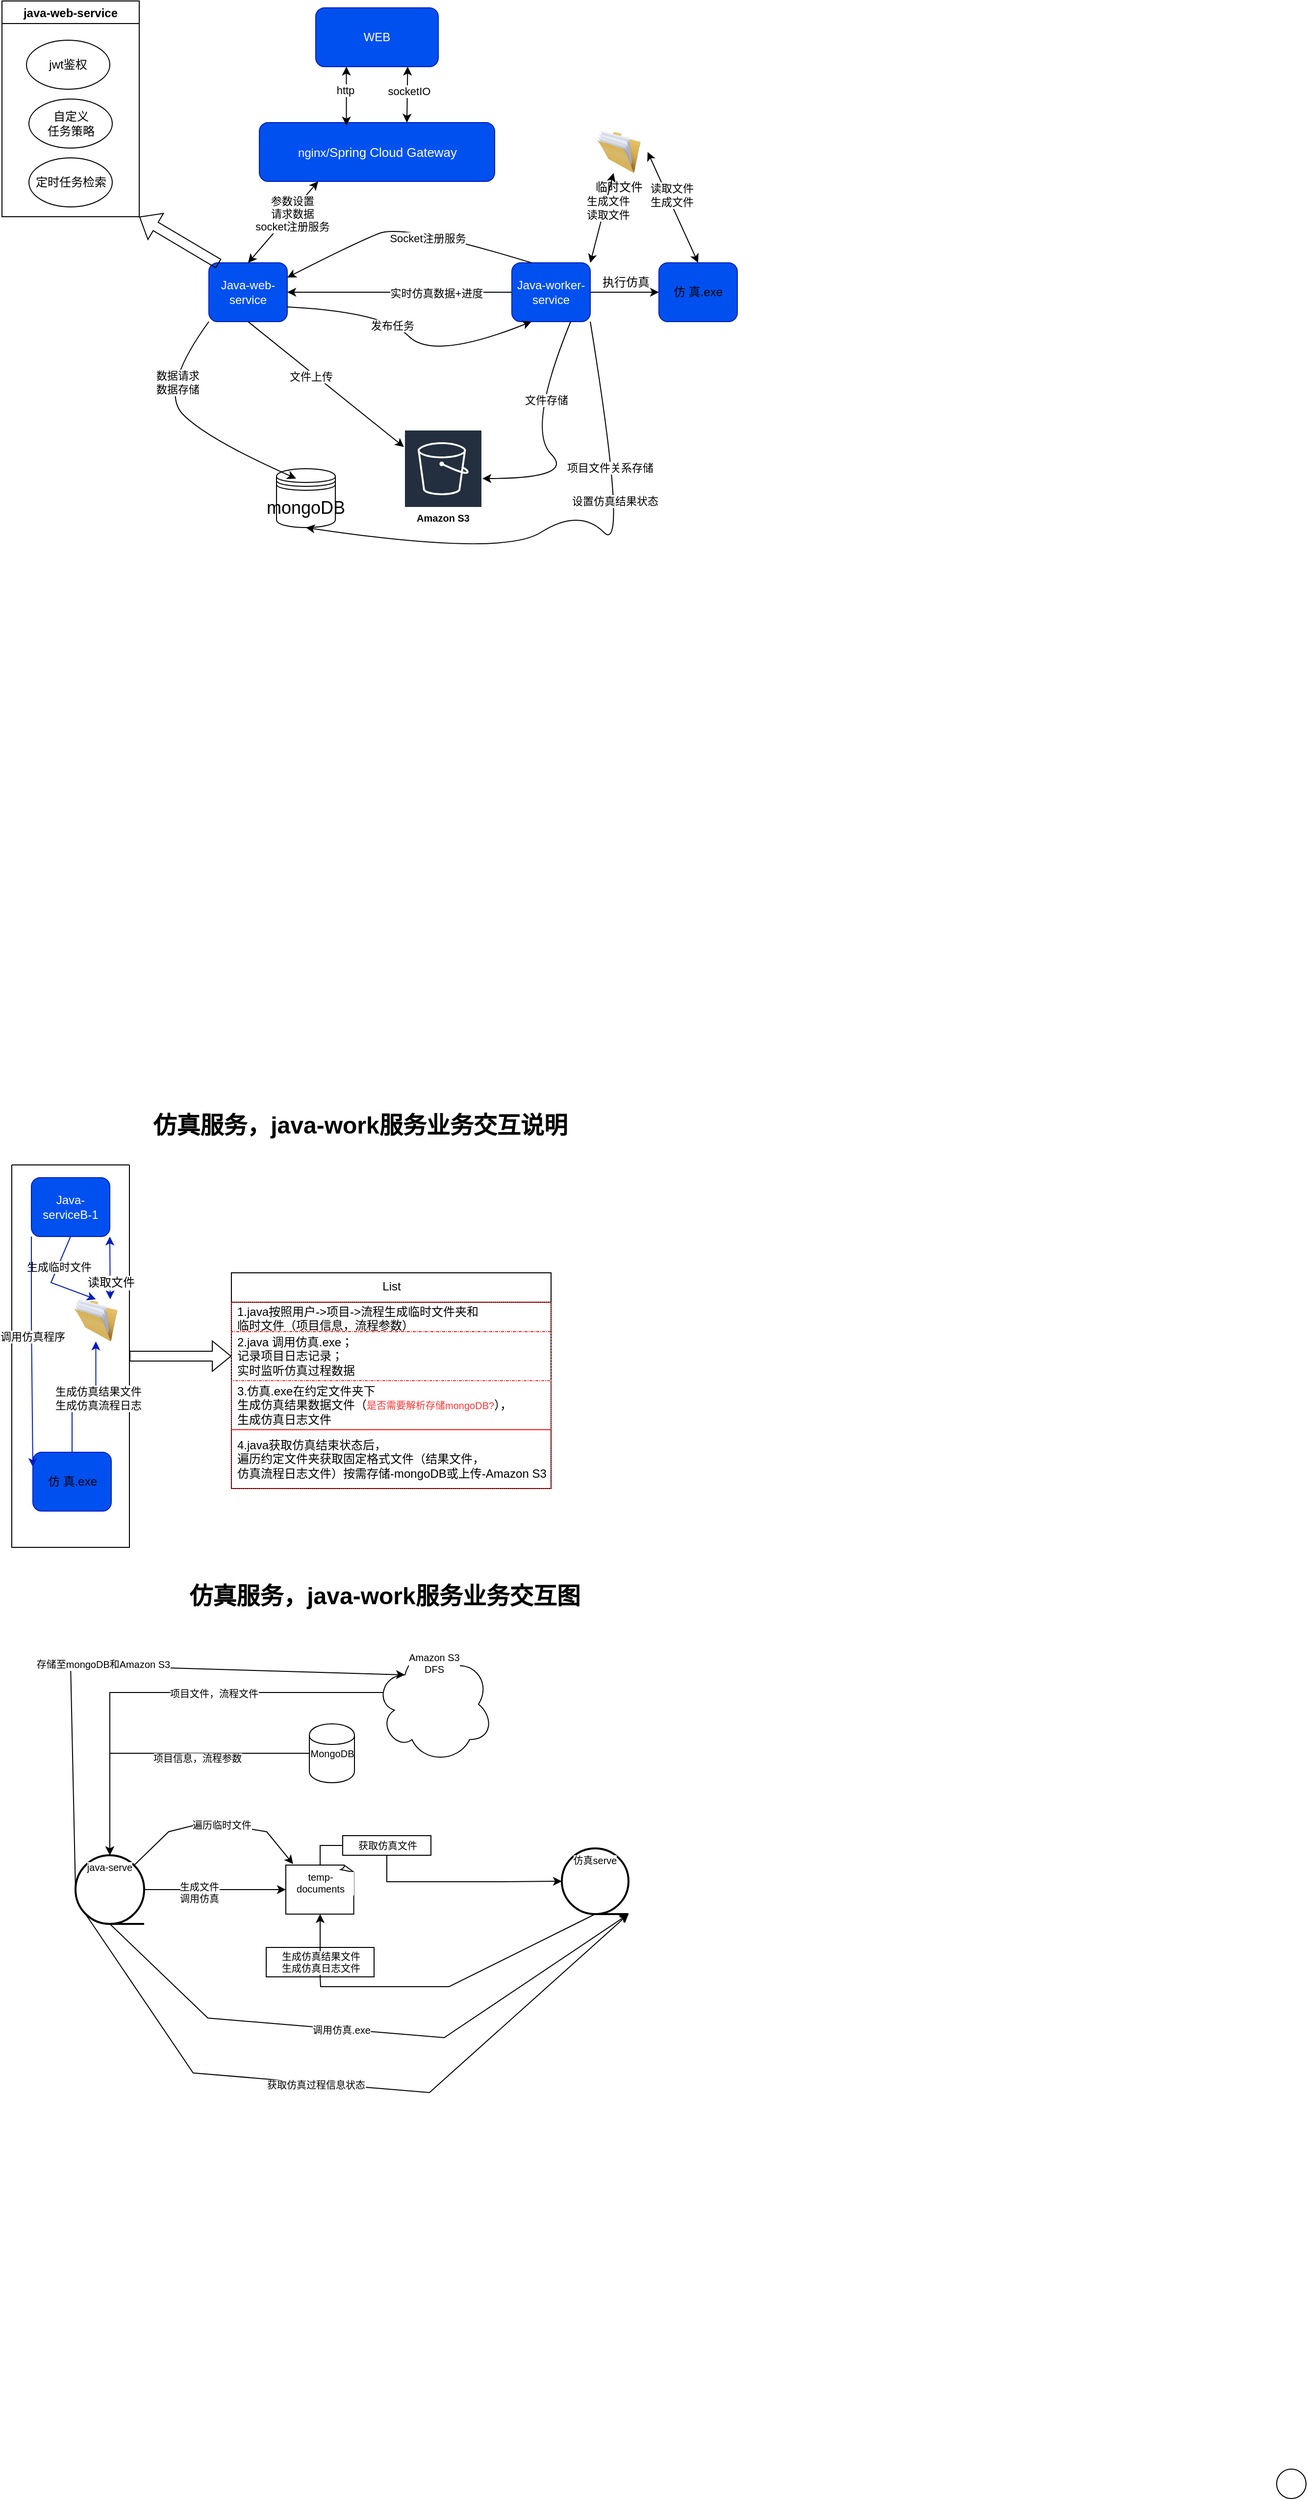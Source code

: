 <mxfile version="15.6.6" type="github">
  <diagram name="Page-1" id="822b0af5-4adb-64df-f703-e8dfc1f81529">
    <mxGraphModel dx="1350" dy="805" grid="1" gridSize="10" guides="1" tooltips="1" connect="1" arrows="1" fold="1" page="1" pageScale="1" pageWidth="827" pageHeight="1169" background="none" math="0" shadow="0">
      <root>
        <mxCell id="0" />
        <mxCell id="1" parent="0" />
        <mxCell id="8JtYcUfM9IEuaBObehJX-1" value="WEB" style="rounded=1;whiteSpace=wrap;html=1;fontColor=#ffffff;strokeColor=#001DBC;fillColor=#0050ef;" vertex="1" parent="1">
          <mxGeometry x="340" y="70" width="125" height="60" as="geometry" />
        </mxCell>
        <mxCell id="8JtYcUfM9IEuaBObehJX-5" value="nginx/&lt;span style=&quot;font-size: 13px ; background-color: rgba(255 , 255 , 255 , 0.01)&quot;&gt;Spring Cloud Gateway&lt;/span&gt;" style="rounded=1;whiteSpace=wrap;html=1;fontColor=#ffffff;strokeColor=#001DBC;fillColor=#0050ef;" vertex="1" parent="1">
          <mxGeometry x="282.5" y="187" width="240" height="60" as="geometry" />
        </mxCell>
        <mxCell id="8JtYcUfM9IEuaBObehJX-74" value="" style="swimlane;startSize=0;fontColor=default;strokeColor=default;fillColor=default;" vertex="1" parent="1">
          <mxGeometry x="30" y="1250" width="120" height="390" as="geometry" />
        </mxCell>
        <mxCell id="8JtYcUfM9IEuaBObehJX-75" value="Java-serviceB-1" style="rounded=1;whiteSpace=wrap;html=1;fontColor=#ffffff;strokeColor=#001DBC;fillColor=#0050ef;" vertex="1" parent="8JtYcUfM9IEuaBObehJX-74">
          <mxGeometry x="20" y="13" width="80" height="60" as="geometry" />
        </mxCell>
        <mxCell id="8JtYcUfM9IEuaBObehJX-76" value="" style="edgeStyle=orthogonalEdgeStyle;rounded=0;orthogonalLoop=1;jettySize=auto;html=1;labelBackgroundColor=default;fontColor=default;strokeColor=#001DBC;fillColor=#0050ef;" edge="1" parent="8JtYcUfM9IEuaBObehJX-74" source="8JtYcUfM9IEuaBObehJX-78" target="8JtYcUfM9IEuaBObehJX-79">
          <mxGeometry relative="1" as="geometry" />
        </mxCell>
        <mxCell id="8JtYcUfM9IEuaBObehJX-77" value="生成仿真结果文件&lt;br&gt;生成仿真流程日志" style="edgeLabel;html=1;align=center;verticalAlign=middle;resizable=0;points=[];fontColor=default;" vertex="1" connectable="0" parent="8JtYcUfM9IEuaBObehJX-76">
          <mxGeometry x="0.181" y="-2" relative="1" as="geometry">
            <mxPoint y="1" as="offset" />
          </mxGeometry>
        </mxCell>
        <mxCell id="8JtYcUfM9IEuaBObehJX-78" value="仿 真.exe" style="rounded=1;whiteSpace=wrap;html=1;fontColor=default;strokeColor=#001DBC;fillColor=#0050ef;" vertex="1" parent="8JtYcUfM9IEuaBObehJX-74">
          <mxGeometry x="21.5" y="293" width="80" height="60" as="geometry" />
        </mxCell>
        <mxCell id="8JtYcUfM9IEuaBObehJX-79" value="" style="image;html=1;image=img/lib/clip_art/general/Full_Folder_128x128.png;shadow=0;dashed=0;labelBackgroundColor=#ffffff;fontColor=default;strokeColor=default;strokeWidth=2;fillColor=none;verticalAlign=top;" vertex="1" parent="8JtYcUfM9IEuaBObehJX-74">
          <mxGeometry x="56.5" y="137" width="58.5" height="43" as="geometry" />
        </mxCell>
        <mxCell id="8JtYcUfM9IEuaBObehJX-80" value="" style="endArrow=classic;html=1;rounded=0;labelBackgroundColor=default;fontColor=default;strokeColor=#001DBC;exitX=0.5;exitY=1;exitDx=0;exitDy=0;entryX=0.5;entryY=0;entryDx=0;entryDy=0;fillColor=#0050ef;" edge="1" parent="8JtYcUfM9IEuaBObehJX-74" source="8JtYcUfM9IEuaBObehJX-75" target="8JtYcUfM9IEuaBObehJX-79">
          <mxGeometry width="50" height="50" relative="1" as="geometry">
            <mxPoint x="82.5" y="87" as="sourcePoint" />
            <mxPoint x="22.5" y="137" as="targetPoint" />
            <Array as="points">
              <mxPoint x="40" y="120" />
            </Array>
          </mxGeometry>
        </mxCell>
        <mxCell id="8JtYcUfM9IEuaBObehJX-81" value="生成临时文件" style="edgeLabel;html=1;align=center;verticalAlign=middle;resizable=0;points=[];fontColor=default;labelBackgroundColor=default;" vertex="1" connectable="0" parent="8JtYcUfM9IEuaBObehJX-80">
          <mxGeometry x="-0.343" y="1" relative="1" as="geometry">
            <mxPoint as="offset" />
          </mxGeometry>
        </mxCell>
        <mxCell id="8JtYcUfM9IEuaBObehJX-82" value="" style="endArrow=classic;html=1;rounded=0;labelBackgroundColor=default;fontColor=default;strokeColor=#001DBC;exitX=0;exitY=1;exitDx=0;exitDy=0;entryX=0;entryY=0.25;entryDx=0;entryDy=0;fillColor=#0050ef;" edge="1" parent="8JtYcUfM9IEuaBObehJX-74" source="8JtYcUfM9IEuaBObehJX-75" target="8JtYcUfM9IEuaBObehJX-78">
          <mxGeometry width="50" height="50" relative="1" as="geometry">
            <mxPoint x="70" y="200" as="sourcePoint" />
            <mxPoint x="20" y="250" as="targetPoint" />
            <Array as="points">
              <mxPoint x="20" y="160" />
            </Array>
          </mxGeometry>
        </mxCell>
        <mxCell id="8JtYcUfM9IEuaBObehJX-83" value="调用仿真程序" style="edgeLabel;html=1;align=center;verticalAlign=middle;resizable=0;points=[];fontColor=default;" vertex="1" connectable="0" parent="8JtYcUfM9IEuaBObehJX-82">
          <mxGeometry x="-0.132" y="1" relative="1" as="geometry">
            <mxPoint as="offset" />
          </mxGeometry>
        </mxCell>
        <mxCell id="8JtYcUfM9IEuaBObehJX-84" value="" style="endArrow=classic;startArrow=classic;html=1;rounded=0;labelBackgroundColor=default;fontSize=12;fontColor=default;strokeColor=#001DBC;entryX=1;entryY=1;entryDx=0;entryDy=0;exitX=0.75;exitY=0;exitDx=0;exitDy=0;fillColor=#0050ef;" edge="1" parent="8JtYcUfM9IEuaBObehJX-74" source="8JtYcUfM9IEuaBObehJX-79" target="8JtYcUfM9IEuaBObehJX-75">
          <mxGeometry width="50" height="50" relative="1" as="geometry">
            <mxPoint x="90" y="130" as="sourcePoint" />
            <mxPoint x="140" y="80" as="targetPoint" />
          </mxGeometry>
        </mxCell>
        <mxCell id="8JtYcUfM9IEuaBObehJX-85" value="读取文件" style="edgeLabel;html=1;align=center;verticalAlign=middle;resizable=0;points=[];fontSize=12;fontColor=default;labelBackgroundColor=default;" vertex="1" connectable="0" parent="8JtYcUfM9IEuaBObehJX-84">
          <mxGeometry x="-0.446" relative="1" as="geometry">
            <mxPoint as="offset" />
          </mxGeometry>
        </mxCell>
        <mxCell id="8JtYcUfM9IEuaBObehJX-86" value="" style="shape=flexArrow;endArrow=classic;html=1;rounded=0;labelBackgroundColor=default;fontSize=12;fontColor=default;strokeColor=default;exitX=1;exitY=0.5;exitDx=0;exitDy=0;entryX=0;entryY=0.5;entryDx=0;entryDy=0;" edge="1" parent="1" source="8JtYcUfM9IEuaBObehJX-74" target="8JtYcUfM9IEuaBObehJX-89">
          <mxGeometry width="50" height="50" relative="1" as="geometry">
            <mxPoint x="230" y="1470" as="sourcePoint" />
            <mxPoint x="250" y="1430" as="targetPoint" />
          </mxGeometry>
        </mxCell>
        <mxCell id="8JtYcUfM9IEuaBObehJX-87" value="List" style="swimlane;fontStyle=0;childLayout=stackLayout;horizontal=1;startSize=30;horizontalStack=0;resizeParent=1;resizeParentMax=0;resizeLast=0;collapsible=1;marginBottom=0;shadow=0;labelBackgroundColor=default;fontSize=12;fontColor=default;strokeColor=default;strokeWidth=1;fillColor=default;verticalAlign=top;html=1;" vertex="1" parent="1">
          <mxGeometry x="254" y="1360" width="326" height="220" as="geometry" />
        </mxCell>
        <mxCell id="8JtYcUfM9IEuaBObehJX-88" value="1.java按照用户-&amp;gt;项目-&amp;gt;流程生成临时文件夹和&lt;br&gt;临时文件（项目信息，流程参数）" style="text;strokeColor=#FF0000;fillColor=none;align=left;verticalAlign=middle;spacingLeft=4;spacingRight=4;overflow=hidden;points=[[0,0.5],[1,0.5]];portConstraint=eastwest;rotatable=0;shadow=0;dashed=1;dashPattern=1 1;labelBackgroundColor=default;fontSize=12;fontColor=default;html=1;" vertex="1" parent="8JtYcUfM9IEuaBObehJX-87">
          <mxGeometry y="30" width="326" height="30" as="geometry" />
        </mxCell>
        <mxCell id="8JtYcUfM9IEuaBObehJX-89" value="2.java 调用仿真.exe；&lt;br&gt;记录项目日志记录；&lt;br&gt;实时监听仿真过程数据" style="text;align=left;verticalAlign=middle;spacingLeft=4;spacingRight=4;overflow=hidden;points=[[0,0.5],[1,0.5]];portConstraint=eastwest;rotatable=0;shadow=0;labelBackgroundColor=default;fontSize=12;html=1;fontColor=default;strokeWidth=1;strokeColor=#FF3333;dashed=1;dashPattern=1 2;" vertex="1" parent="8JtYcUfM9IEuaBObehJX-87">
          <mxGeometry y="60" width="326" height="50" as="geometry" />
        </mxCell>
        <mxCell id="8JtYcUfM9IEuaBObehJX-90" value="3.仿真.exe在约定文件夹下&lt;br&gt;生成仿真结果数据文件（&lt;font style=&quot;font-size: 10px&quot; color=&quot;#ff3333&quot;&gt;是否需要解析存储mongoDB?&lt;/font&gt;），&lt;br&gt;生成仿真日志文件" style="text;strokeColor=#FF3333;fillColor=none;align=left;verticalAlign=middle;spacingLeft=4;spacingRight=4;overflow=hidden;points=[[0,0.5],[1,0.5]];portConstraint=eastwest;rotatable=0;shadow=0;dashed=1;dashPattern=1 1;labelBackgroundColor=default;fontSize=12;fontColor=default;html=1;" vertex="1" parent="8JtYcUfM9IEuaBObehJX-87">
          <mxGeometry y="110" width="326" height="50" as="geometry" />
        </mxCell>
        <mxCell id="8JtYcUfM9IEuaBObehJX-91" value="4.java获取仿真结束状态后，&lt;br&gt;遍历约定文件夹获取固定格式文件（结果文件，&lt;br&gt;仿真流程日志文件）按需存储-mongoDB或上传-Amazon S3" style="text;strokeColor=#FF0000;fillColor=none;align=left;verticalAlign=middle;spacingLeft=4;spacingRight=4;overflow=hidden;points=[[0,0.5],[1,0.5]];portConstraint=eastwest;rotatable=0;shadow=0;dashed=1;dashPattern=1 1;labelBackgroundColor=default;fontSize=12;fontColor=default;html=1;" vertex="1" parent="8JtYcUfM9IEuaBObehJX-87">
          <mxGeometry y="160" width="326" height="60" as="geometry" />
        </mxCell>
        <mxCell id="8JtYcUfM9IEuaBObehJX-92" style="edgeStyle=orthogonalEdgeStyle;rounded=0;orthogonalLoop=1;jettySize=auto;html=1;entryX=0.5;entryY=0;entryDx=0;entryDy=0;labelBackgroundColor=default;fontSize=10;fontColor=default;strokeColor=default;entryPerimeter=0;" edge="1" parent="1" source="8JtYcUfM9IEuaBObehJX-94" target="8JtYcUfM9IEuaBObehJX-103">
          <mxGeometry relative="1" as="geometry">
            <mxPoint x="180.5" y="1952" as="targetPoint" />
          </mxGeometry>
        </mxCell>
        <mxCell id="8JtYcUfM9IEuaBObehJX-93" value="项目信息，流程参数" style="edgeLabel;html=1;align=center;verticalAlign=middle;resizable=0;points=[];fontSize=10;fontColor=default;labelBackgroundColor=default;" vertex="1" connectable="0" parent="8JtYcUfM9IEuaBObehJX-92">
          <mxGeometry x="-0.255" y="5" relative="1" as="geometry">
            <mxPoint as="offset" />
          </mxGeometry>
        </mxCell>
        <mxCell id="8JtYcUfM9IEuaBObehJX-94" value="MongoDB" style="shape=cylinder;whiteSpace=wrap;html=1;boundedLbl=1;backgroundOutline=1;shadow=0;labelBackgroundColor=default;fontSize=10;fontColor=default;strokeColor=default;strokeWidth=1;fillColor=default;verticalAlign=top;" vertex="1" parent="1">
          <mxGeometry x="333.5" y="1820" width="46" height="60" as="geometry" />
        </mxCell>
        <mxCell id="8JtYcUfM9IEuaBObehJX-95" style="edgeStyle=orthogonalEdgeStyle;rounded=0;orthogonalLoop=1;jettySize=auto;html=1;entryX=0.5;entryY=0;entryDx=0;entryDy=0;labelBackgroundColor=default;fontSize=10;fontColor=default;strokeColor=default;entryPerimeter=0;exitX=0.07;exitY=0.4;exitDx=0;exitDy=0;exitPerimeter=0;" edge="1" parent="1" source="8JtYcUfM9IEuaBObehJX-97" target="8JtYcUfM9IEuaBObehJX-103">
          <mxGeometry relative="1" as="geometry">
            <mxPoint x="401" y="1837" as="sourcePoint" />
            <mxPoint x="180.5" y="1952" as="targetPoint" />
          </mxGeometry>
        </mxCell>
        <mxCell id="8JtYcUfM9IEuaBObehJX-96" value="项目文件，流程文件" style="edgeLabel;html=1;align=center;verticalAlign=middle;resizable=0;points=[];fontSize=10;fontColor=default;labelBackgroundColor=default;" vertex="1" connectable="0" parent="8JtYcUfM9IEuaBObehJX-95">
          <mxGeometry x="-0.219" y="1" relative="1" as="geometry">
            <mxPoint as="offset" />
          </mxGeometry>
        </mxCell>
        <mxCell id="8JtYcUfM9IEuaBObehJX-97" value="Amazon S3&lt;br&gt;DFS" style="shape=cloud;whiteSpace=wrap;html=1;shadow=0;labelBackgroundColor=default;fontSize=10;fontColor=default;strokeColor=default;strokeWidth=1;fillColor=default;verticalAlign=top;" vertex="1" parent="1">
          <mxGeometry x="401" y="1740" width="120" height="120" as="geometry" />
        </mxCell>
        <mxCell id="8JtYcUfM9IEuaBObehJX-98" style="edgeStyle=orthogonalEdgeStyle;rounded=0;orthogonalLoop=1;jettySize=auto;html=1;entryX=0;entryY=0.5;entryDx=0;entryDy=0;entryPerimeter=0;labelBackgroundColor=default;fontSize=10;fontColor=default;strokeColor=default;startArrow=none;" edge="1" parent="1" source="8JtYcUfM9IEuaBObehJX-108" target="8JtYcUfM9IEuaBObehJX-104">
          <mxGeometry relative="1" as="geometry">
            <Array as="points">
              <mxPoint x="413" y="1981" />
              <mxPoint x="530" y="1981" />
            </Array>
          </mxGeometry>
        </mxCell>
        <mxCell id="8JtYcUfM9IEuaBObehJX-99" value="temp-documents" style="whiteSpace=wrap;html=1;shape=mxgraph.basic.document;shadow=0;labelBackgroundColor=default;fontSize=10;fontColor=default;strokeColor=default;strokeWidth=1;fillColor=default;verticalAlign=top;" vertex="1" parent="1">
          <mxGeometry x="309.5" y="1964" width="70" height="50" as="geometry" />
        </mxCell>
        <mxCell id="8JtYcUfM9IEuaBObehJX-100" value="" style="shape=ellipse;html=1;dashed=0;whitespace=wrap;perimeter=ellipsePerimeter;shadow=0;labelBackgroundColor=default;fontSize=10;fontColor=default;strokeColor=default;strokeWidth=1;fillColor=default;verticalAlign=top;" vertex="1" parent="1">
          <mxGeometry x="1320" y="2580" width="30" height="30" as="geometry" />
        </mxCell>
        <mxCell id="8JtYcUfM9IEuaBObehJX-101" style="edgeStyle=orthogonalEdgeStyle;rounded=0;orthogonalLoop=1;jettySize=auto;html=1;labelBackgroundColor=default;fontSize=10;fontColor=default;strokeColor=default;" edge="1" parent="1" source="8JtYcUfM9IEuaBObehJX-103" target="8JtYcUfM9IEuaBObehJX-99">
          <mxGeometry relative="1" as="geometry" />
        </mxCell>
        <mxCell id="8JtYcUfM9IEuaBObehJX-102" value="生成文件&lt;br&gt;调用仿真" style="edgeLabel;html=1;align=center;verticalAlign=middle;resizable=0;points=[];fontSize=10;fontColor=default;" vertex="1" connectable="0" parent="8JtYcUfM9IEuaBObehJX-101">
          <mxGeometry x="-0.23" y="-3" relative="1" as="geometry">
            <mxPoint as="offset" />
          </mxGeometry>
        </mxCell>
        <mxCell id="8JtYcUfM9IEuaBObehJX-103" value="java-serve" style="strokeWidth=2;html=1;shape=mxgraph.flowchart.sequential_data;whiteSpace=wrap;shadow=0;labelBackgroundColor=default;fontSize=10;fontColor=default;fillColor=default;verticalAlign=top;strokeColor=default;" vertex="1" parent="1">
          <mxGeometry x="95" y="1954" width="70" height="70" as="geometry" />
        </mxCell>
        <mxCell id="8JtYcUfM9IEuaBObehJX-104" value="仿真serve" style="strokeWidth=2;html=1;shape=mxgraph.flowchart.sequential_data;whiteSpace=wrap;shadow=0;labelBackgroundColor=default;fontSize=10;fontColor=default;fillColor=default;verticalAlign=top;strokeColor=default;" vertex="1" parent="1">
          <mxGeometry x="591" y="1947" width="68" height="67" as="geometry" />
        </mxCell>
        <mxCell id="8JtYcUfM9IEuaBObehJX-105" value="" style="endArrow=classic;html=1;rounded=0;labelBackgroundColor=default;fontSize=10;fontColor=default;strokeColor=default;exitX=0.5;exitY=1;exitDx=0;exitDy=0;exitPerimeter=0;entryX=0.5;entryY=1;entryDx=0;entryDy=0;entryPerimeter=0;startArrow=none;" edge="1" parent="1" source="8JtYcUfM9IEuaBObehJX-106" target="8JtYcUfM9IEuaBObehJX-99">
          <mxGeometry width="50" height="50" relative="1" as="geometry">
            <mxPoint x="466" y="2038" as="sourcePoint" />
            <mxPoint x="366" y="2068" as="targetPoint" />
            <Array as="points" />
          </mxGeometry>
        </mxCell>
        <mxCell id="8JtYcUfM9IEuaBObehJX-106" value="生成仿真结果文件&lt;br&gt;生成仿真日志文件" style="text;html=1;align=center;verticalAlign=middle;resizable=0;points=[];autosize=1;strokeColor=default;fillColor=none;fontSize=10;fontColor=default;labelBackgroundColor=default;" vertex="1" parent="1">
          <mxGeometry x="289.5" y="2048" width="110" height="30" as="geometry" />
        </mxCell>
        <mxCell id="8JtYcUfM9IEuaBObehJX-107" value="" style="endArrow=none;html=1;rounded=0;labelBackgroundColor=default;fontSize=10;fontColor=default;strokeColor=default;exitX=0.5;exitY=1;exitDx=0;exitDy=0;exitPerimeter=0;entryX=0.5;entryY=1;entryDx=0;entryDy=0;entryPerimeter=0;" edge="1" parent="1" source="8JtYcUfM9IEuaBObehJX-104" target="8JtYcUfM9IEuaBObehJX-106">
          <mxGeometry width="50" height="50" relative="1" as="geometry">
            <mxPoint x="480" y="2023" as="sourcePoint" />
            <mxPoint x="344.5" y="2014" as="targetPoint" />
            <Array as="points">
              <mxPoint x="476" y="2088" />
              <mxPoint x="406" y="2088" />
              <mxPoint x="345" y="2088" />
            </Array>
          </mxGeometry>
        </mxCell>
        <mxCell id="8JtYcUfM9IEuaBObehJX-108" value="获取仿真文件" style="text;html=1;align=center;verticalAlign=middle;resizable=0;points=[];autosize=1;strokeColor=default;fillColor=none;fontSize=10;fontColor=default;labelBackgroundColor=default;" vertex="1" parent="1">
          <mxGeometry x="367.5" y="1934" width="90" height="20" as="geometry" />
        </mxCell>
        <mxCell id="8JtYcUfM9IEuaBObehJX-109" value="" style="edgeStyle=orthogonalEdgeStyle;rounded=0;orthogonalLoop=1;jettySize=auto;html=1;entryX=0;entryY=0.5;entryDx=0;entryDy=0;entryPerimeter=0;labelBackgroundColor=default;fontSize=10;fontColor=default;strokeColor=default;endArrow=none;" edge="1" parent="1" source="8JtYcUfM9IEuaBObehJX-99" target="8JtYcUfM9IEuaBObehJX-108">
          <mxGeometry relative="1" as="geometry">
            <mxPoint x="379.5" y="1989.5" as="sourcePoint" />
            <mxPoint x="446" y="1989.5" as="targetPoint" />
            <Array as="points" />
          </mxGeometry>
        </mxCell>
        <mxCell id="8JtYcUfM9IEuaBObehJX-110" value="" style="endArrow=classic;html=1;rounded=0;labelBackgroundColor=default;fontSize=10;fontColor=default;strokeColor=default;exitX=0.5;exitY=1;exitDx=0;exitDy=0;exitPerimeter=0;entryX=1;entryY=1;entryDx=0;entryDy=0;entryPerimeter=0;" edge="1" parent="1" source="8JtYcUfM9IEuaBObehJX-103" target="8JtYcUfM9IEuaBObehJX-104">
          <mxGeometry width="50" height="50" relative="1" as="geometry">
            <mxPoint x="178" y="2100" as="sourcePoint" />
            <mxPoint x="518" y="2100" as="targetPoint" />
            <Array as="points">
              <mxPoint x="230" y="2120" />
              <mxPoint x="471" y="2140" />
            </Array>
          </mxGeometry>
        </mxCell>
        <mxCell id="8JtYcUfM9IEuaBObehJX-111" value="调用仿真.exe" style="edgeLabel;html=1;align=center;verticalAlign=middle;resizable=0;points=[];fontSize=10;fontColor=default;labelBackgroundColor=default;" vertex="1" connectable="0" parent="8JtYcUfM9IEuaBObehJX-110">
          <mxGeometry x="-0.095" y="-1" relative="1" as="geometry">
            <mxPoint as="offset" />
          </mxGeometry>
        </mxCell>
        <mxCell id="8JtYcUfM9IEuaBObehJX-112" value="" style="endArrow=classic;html=1;rounded=0;labelBackgroundColor=default;fontSize=10;fontColor=default;strokeColor=default;exitX=0.145;exitY=0.855;exitDx=0;exitDy=0;exitPerimeter=0;entryX=1;entryY=1;entryDx=0;entryDy=0;entryPerimeter=0;" edge="1" parent="1" source="8JtYcUfM9IEuaBObehJX-103" target="8JtYcUfM9IEuaBObehJX-104">
          <mxGeometry width="50" height="50" relative="1" as="geometry">
            <mxPoint x="166" y="2080" as="sourcePoint" />
            <mxPoint x="644" y="2070" as="targetPoint" />
            <Array as="points">
              <mxPoint x="215" y="2176" />
              <mxPoint x="456" y="2196" />
            </Array>
          </mxGeometry>
        </mxCell>
        <mxCell id="8JtYcUfM9IEuaBObehJX-113" value="获取仿真过程信息状态" style="edgeLabel;html=1;align=center;verticalAlign=middle;resizable=0;points=[];fontSize=10;fontColor=default;labelBackgroundColor=default;" vertex="1" connectable="0" parent="8JtYcUfM9IEuaBObehJX-112">
          <mxGeometry x="-0.095" y="-1" relative="1" as="geometry">
            <mxPoint as="offset" />
          </mxGeometry>
        </mxCell>
        <mxCell id="8JtYcUfM9IEuaBObehJX-114" value="" style="endArrow=classic;html=1;rounded=0;labelBackgroundColor=default;fontSize=10;fontColor=default;strokeColor=default;exitX=0.855;exitY=0.145;exitDx=0;exitDy=0;exitPerimeter=0;entryX=0.107;entryY=-0.02;entryDx=0;entryDy=0;entryPerimeter=0;" edge="1" parent="1" source="8JtYcUfM9IEuaBObehJX-103" target="8JtYcUfM9IEuaBObehJX-99">
          <mxGeometry width="50" height="50" relative="1" as="geometry">
            <mxPoint x="180" y="1947" as="sourcePoint" />
            <mxPoint x="230" y="1897" as="targetPoint" />
            <Array as="points">
              <mxPoint x="190" y="1930" />
              <mxPoint x="230" y="1920" />
              <mxPoint x="290" y="1930" />
            </Array>
          </mxGeometry>
        </mxCell>
        <mxCell id="8JtYcUfM9IEuaBObehJX-115" value="遍历临时文件" style="edgeLabel;html=1;align=center;verticalAlign=middle;resizable=0;points=[];fontSize=10;fontColor=default;" vertex="1" connectable="0" parent="8JtYcUfM9IEuaBObehJX-114">
          <mxGeometry x="0.09" relative="1" as="geometry">
            <mxPoint x="-1" as="offset" />
          </mxGeometry>
        </mxCell>
        <mxCell id="8JtYcUfM9IEuaBObehJX-116" value="" style="endArrow=classic;html=1;rounded=0;labelBackgroundColor=default;fontSize=10;fontColor=default;strokeColor=default;exitX=0;exitY=0.5;exitDx=0;exitDy=0;exitPerimeter=0;entryX=0.25;entryY=0.25;entryDx=0;entryDy=0;entryPerimeter=0;" edge="1" parent="1" source="8JtYcUfM9IEuaBObehJX-103" target="8JtYcUfM9IEuaBObehJX-97">
          <mxGeometry width="50" height="50" relative="1" as="geometry">
            <mxPoint x="50" y="1960" as="sourcePoint" />
            <mxPoint x="150" y="1670" as="targetPoint" />
            <Array as="points">
              <mxPoint x="90" y="1760" />
            </Array>
          </mxGeometry>
        </mxCell>
        <mxCell id="8JtYcUfM9IEuaBObehJX-117" value="存储至mongoDB和Amazon S3" style="edgeLabel;html=1;align=center;verticalAlign=middle;resizable=0;points=[];fontSize=10;fontColor=default;" vertex="1" connectable="0" parent="8JtYcUfM9IEuaBObehJX-116">
          <mxGeometry x="-0.081" y="2" relative="1" as="geometry">
            <mxPoint as="offset" />
          </mxGeometry>
        </mxCell>
        <mxCell id="8JtYcUfM9IEuaBObehJX-118" value="仿真服务，java-work服务业务交互图" style="text;strokeColor=none;fillColor=none;html=1;fontSize=24;fontStyle=1;verticalAlign=middle;align=center;shadow=0;labelBackgroundColor=default;fontColor=default;" vertex="1" parent="1">
          <mxGeometry x="175" y="1670" width="470" height="40" as="geometry" />
        </mxCell>
        <mxCell id="8JtYcUfM9IEuaBObehJX-119" value="仿真服务，java-work服务业务交互说明" style="text;strokeColor=none;fillColor=none;html=1;fontSize=24;fontStyle=1;verticalAlign=middle;align=center;shadow=0;labelBackgroundColor=default;fontColor=default;" vertex="1" parent="1">
          <mxGeometry x="150" y="1190" width="470" height="40" as="geometry" />
        </mxCell>
        <mxCell id="8JtYcUfM9IEuaBObehJX-7" value="Java-web-service" style="rounded=1;whiteSpace=wrap;html=1;fontColor=#ffffff;strokeColor=#001DBC;fillColor=#0050ef;" vertex="1" parent="1">
          <mxGeometry x="231" y="330" width="80" height="60" as="geometry" />
        </mxCell>
        <mxCell id="8JtYcUfM9IEuaBObehJX-3" value="mongoDB" style="shape=datastore;whiteSpace=wrap;html=1;fontSize=18;fillColor=default;strokeColor=default;fontColor=default;" vertex="1" parent="1">
          <mxGeometry x="300" y="540" width="60" height="60" as="geometry" />
        </mxCell>
        <mxCell id="8JtYcUfM9IEuaBObehJX-4" value="Amazon S3" style="sketch=0;outlineConnect=0;fontColor=default;gradientColor=none;strokeColor=#ffffff;fillColor=#232F3E;dashed=0;verticalLabelPosition=middle;verticalAlign=bottom;align=center;html=1;whiteSpace=wrap;fontSize=10;fontStyle=1;spacing=3;shape=mxgraph.aws4.productIcon;prIcon=mxgraph.aws4.s3;" vertex="1" parent="1">
          <mxGeometry x="430" y="500" width="80" height="100" as="geometry" />
        </mxCell>
        <mxCell id="8JtYcUfM9IEuaBObehJX-144" value="" style="edgeStyle=orthogonalEdgeStyle;rounded=0;orthogonalLoop=1;jettySize=auto;html=1;labelBackgroundColor=default;fontColor=default;strokeColor=default;" edge="1" parent="1" source="8JtYcUfM9IEuaBObehJX-31" target="8JtYcUfM9IEuaBObehJX-32">
          <mxGeometry relative="1" as="geometry" />
        </mxCell>
        <mxCell id="8JtYcUfM9IEuaBObehJX-31" value="Java-worker-service" style="rounded=1;whiteSpace=wrap;html=1;strokeColor=#001DBC;fillColor=#0050ef;fontColor=#ffffff;" vertex="1" parent="1">
          <mxGeometry x="540" y="330" width="80" height="60" as="geometry" />
        </mxCell>
        <mxCell id="8JtYcUfM9IEuaBObehJX-32" value="仿 真.exe" style="rounded=1;whiteSpace=wrap;html=1;strokeColor=#001DBC;fillColor=#0050ef;fontColor=default;" vertex="1" parent="1">
          <mxGeometry x="690" y="330" width="80" height="60" as="geometry" />
        </mxCell>
        <mxCell id="8JtYcUfM9IEuaBObehJX-134" value="" style="endArrow=classic;startArrow=classic;html=1;rounded=0;fontColor=default;strokeColor=default;labelBackgroundColor=default;exitX=0.627;exitY=0;exitDx=0;exitDy=0;entryX=0.75;entryY=1;entryDx=0;entryDy=0;exitPerimeter=0;" edge="1" parent="1" source="8JtYcUfM9IEuaBObehJX-5" target="8JtYcUfM9IEuaBObehJX-1">
          <mxGeometry width="50" height="50" relative="1" as="geometry">
            <mxPoint x="380" y="190" as="sourcePoint" />
            <mxPoint x="430" y="140" as="targetPoint" />
          </mxGeometry>
        </mxCell>
        <mxCell id="8JtYcUfM9IEuaBObehJX-168" value="socketIO" style="edgeLabel;html=1;align=center;verticalAlign=middle;resizable=0;points=[];fontColor=default;labelBackgroundColor=default;" vertex="1" connectable="0" parent="8JtYcUfM9IEuaBObehJX-134">
          <mxGeometry x="0.509" y="-1" relative="1" as="geometry">
            <mxPoint y="11" as="offset" />
          </mxGeometry>
        </mxCell>
        <mxCell id="8JtYcUfM9IEuaBObehJX-135" value="" style="endArrow=classic;startArrow=classic;html=1;rounded=0;labelBackgroundColor=default;fontColor=default;strokeColor=default;entryX=0.25;entryY=1;entryDx=0;entryDy=0;exitX=0.5;exitY=0;exitDx=0;exitDy=0;" edge="1" parent="1" source="8JtYcUfM9IEuaBObehJX-7" target="8JtYcUfM9IEuaBObehJX-5">
          <mxGeometry width="50" height="50" relative="1" as="geometry">
            <mxPoint x="330" y="330" as="sourcePoint" />
            <mxPoint x="380" y="280" as="targetPoint" />
          </mxGeometry>
        </mxCell>
        <mxCell id="8JtYcUfM9IEuaBObehJX-146" value="参数设置&lt;br&gt;请求数据&lt;br&gt;socket注册服务" style="edgeLabel;html=1;align=center;verticalAlign=middle;resizable=0;points=[];fontColor=default;" vertex="1" connectable="0" parent="8JtYcUfM9IEuaBObehJX-135">
          <mxGeometry x="0.254" y="-2" relative="1" as="geometry">
            <mxPoint x="-1" as="offset" />
          </mxGeometry>
        </mxCell>
        <mxCell id="8JtYcUfM9IEuaBObehJX-142" value="" style="curved=1;endArrow=classic;html=1;rounded=0;labelBackgroundColor=default;fontColor=default;strokeColor=default;exitX=0.25;exitY=0;exitDx=0;exitDy=0;entryX=1;entryY=0.25;entryDx=0;entryDy=0;" edge="1" parent="1" source="8JtYcUfM9IEuaBObehJX-31" target="8JtYcUfM9IEuaBObehJX-7">
          <mxGeometry width="50" height="50" relative="1" as="geometry">
            <mxPoint x="379.5" y="360" as="sourcePoint" />
            <mxPoint x="439.5" y="300" as="targetPoint" />
            <Array as="points">
              <mxPoint x="430" y="290" />
              <mxPoint x="379.5" y="310" />
            </Array>
          </mxGeometry>
        </mxCell>
        <mxCell id="8JtYcUfM9IEuaBObehJX-143" value="Socket注册服务" style="edgeLabel;html=1;align=center;verticalAlign=middle;resizable=0;points=[];fontColor=default;" vertex="1" connectable="0" parent="8JtYcUfM9IEuaBObehJX-142">
          <mxGeometry x="-0.187" y="7" relative="1" as="geometry">
            <mxPoint as="offset" />
          </mxGeometry>
        </mxCell>
        <mxCell id="8JtYcUfM9IEuaBObehJX-145" value="执行仿真" style="text;html=1;align=center;verticalAlign=middle;resizable=0;points=[];autosize=1;strokeColor=none;fillColor=none;fontColor=default;" vertex="1" parent="1">
          <mxGeometry x="625.5" y="340" width="60" height="20" as="geometry" />
        </mxCell>
        <mxCell id="8JtYcUfM9IEuaBObehJX-147" value="" style="curved=1;endArrow=classic;html=1;rounded=0;labelBackgroundColor=default;fontColor=default;strokeColor=default;entryX=0.333;entryY=0.167;entryDx=0;entryDy=0;entryPerimeter=0;exitX=0;exitY=1;exitDx=0;exitDy=0;" edge="1" parent="1" source="8JtYcUfM9IEuaBObehJX-7" target="8JtYcUfM9IEuaBObehJX-3">
          <mxGeometry width="50" height="50" relative="1" as="geometry">
            <mxPoint x="230" y="460" as="sourcePoint" />
            <mxPoint x="180" y="510" as="targetPoint" />
            <Array as="points">
              <mxPoint x="180" y="460" />
              <mxPoint x="230" y="510" />
            </Array>
          </mxGeometry>
        </mxCell>
        <mxCell id="8JtYcUfM9IEuaBObehJX-148" value="数据请求&lt;br&gt;数据存储" style="edgeLabel;html=1;align=center;verticalAlign=middle;resizable=0;points=[];fontColor=default;labelBackgroundColor=default;" vertex="1" connectable="0" parent="8JtYcUfM9IEuaBObehJX-147">
          <mxGeometry x="-0.448" y="12" relative="1" as="geometry">
            <mxPoint y="-2" as="offset" />
          </mxGeometry>
        </mxCell>
        <mxCell id="8JtYcUfM9IEuaBObehJX-149" value="" style="endArrow=classic;html=1;rounded=0;labelBackgroundColor=default;fontColor=default;strokeColor=default;exitX=0.5;exitY=1;exitDx=0;exitDy=0;" edge="1" parent="1" source="8JtYcUfM9IEuaBObehJX-7" target="8JtYcUfM9IEuaBObehJX-4">
          <mxGeometry width="50" height="50" relative="1" as="geometry">
            <mxPoint x="414" y="480" as="sourcePoint" />
            <mxPoint x="464" y="430" as="targetPoint" />
          </mxGeometry>
        </mxCell>
        <mxCell id="8JtYcUfM9IEuaBObehJX-150" value="文件上传" style="edgeLabel;html=1;align=center;verticalAlign=middle;resizable=0;points=[];fontColor=default;" vertex="1" connectable="0" parent="8JtYcUfM9IEuaBObehJX-149">
          <mxGeometry x="-0.169" y="-3" relative="1" as="geometry">
            <mxPoint x="-1" as="offset" />
          </mxGeometry>
        </mxCell>
        <mxCell id="8JtYcUfM9IEuaBObehJX-151" value="" style="curved=1;endArrow=classic;html=1;rounded=0;labelBackgroundColor=default;fontColor=default;strokeColor=default;entryX=0.25;entryY=1;entryDx=0;entryDy=0;exitX=1;exitY=0.75;exitDx=0;exitDy=0;" edge="1" parent="1" source="8JtYcUfM9IEuaBObehJX-7" target="8JtYcUfM9IEuaBObehJX-31">
          <mxGeometry width="50" height="50" relative="1" as="geometry">
            <mxPoint x="440" y="350" as="sourcePoint" />
            <mxPoint x="410" y="430" as="targetPoint" />
            <Array as="points">
              <mxPoint x="410" y="380" />
              <mxPoint x="460" y="430" />
            </Array>
          </mxGeometry>
        </mxCell>
        <mxCell id="8JtYcUfM9IEuaBObehJX-152" value="发布任务" style="edgeLabel;html=1;align=center;verticalAlign=middle;resizable=0;points=[];fontColor=default;" vertex="1" connectable="0" parent="8JtYcUfM9IEuaBObehJX-151">
          <mxGeometry x="-0.174" y="-4" relative="1" as="geometry">
            <mxPoint as="offset" />
          </mxGeometry>
        </mxCell>
        <mxCell id="8JtYcUfM9IEuaBObehJX-153" value="" style="curved=1;endArrow=classic;html=1;rounded=0;labelBackgroundColor=default;fontColor=default;strokeColor=default;exitX=0.75;exitY=1;exitDx=0;exitDy=0;" edge="1" parent="1" source="8JtYcUfM9IEuaBObehJX-31" target="8JtYcUfM9IEuaBObehJX-4">
          <mxGeometry width="50" height="50" relative="1" as="geometry">
            <mxPoint x="605" y="500" as="sourcePoint" />
            <mxPoint x="555" y="550" as="targetPoint" />
            <Array as="points">
              <mxPoint x="555" y="500" />
              <mxPoint x="605" y="550" />
            </Array>
          </mxGeometry>
        </mxCell>
        <mxCell id="8JtYcUfM9IEuaBObehJX-154" value="文件存储" style="edgeLabel;html=1;align=center;verticalAlign=middle;resizable=0;points=[];fontColor=default;" vertex="1" connectable="0" parent="8JtYcUfM9IEuaBObehJX-153">
          <mxGeometry x="-0.413" y="7" relative="1" as="geometry">
            <mxPoint as="offset" />
          </mxGeometry>
        </mxCell>
        <mxCell id="8JtYcUfM9IEuaBObehJX-155" value="" style="curved=1;endArrow=classic;html=1;rounded=0;labelBackgroundColor=default;fontColor=default;strokeColor=default;entryX=0.5;entryY=1;entryDx=0;entryDy=0;exitX=1;exitY=1;exitDx=0;exitDy=0;" edge="1" parent="1" source="8JtYcUfM9IEuaBObehJX-31" target="8JtYcUfM9IEuaBObehJX-3">
          <mxGeometry width="50" height="50" relative="1" as="geometry">
            <mxPoint x="609" y="630" as="sourcePoint" />
            <mxPoint x="659" y="580" as="targetPoint" />
            <Array as="points">
              <mxPoint x="659" y="630" />
              <mxPoint x="609" y="580" />
              <mxPoint x="530" y="630" />
            </Array>
          </mxGeometry>
        </mxCell>
        <mxCell id="8JtYcUfM9IEuaBObehJX-156" value="项目文件关系存储" style="edgeLabel;html=1;align=center;verticalAlign=middle;resizable=0;points=[];fontColor=default;" vertex="1" connectable="0" parent="8JtYcUfM9IEuaBObehJX-155">
          <mxGeometry x="-0.507" y="-4" relative="1" as="geometry">
            <mxPoint as="offset" />
          </mxGeometry>
        </mxCell>
        <mxCell id="8JtYcUfM9IEuaBObehJX-169" value="设置仿真结果状态" style="edgeLabel;html=1;align=center;verticalAlign=middle;resizable=0;points=[];fontColor=default;" vertex="1" connectable="0" parent="8JtYcUfM9IEuaBObehJX-155">
          <mxGeometry x="-0.394" y="-5" relative="1" as="geometry">
            <mxPoint as="offset" />
          </mxGeometry>
        </mxCell>
        <mxCell id="8JtYcUfM9IEuaBObehJX-159" value="java-web-service" style="swimlane;labelBackgroundColor=default;fontColor=default;strokeColor=default;fillColor=default;" vertex="1" parent="1">
          <mxGeometry x="20" y="63" width="140" height="220" as="geometry" />
        </mxCell>
        <mxCell id="8JtYcUfM9IEuaBObehJX-160" value="jwt鉴权" style="ellipse;whiteSpace=wrap;html=1;labelBackgroundColor=default;fontColor=default;strokeColor=default;fillColor=default;" vertex="1" parent="8JtYcUfM9IEuaBObehJX-159">
          <mxGeometry x="25" y="40" width="85" height="50" as="geometry" />
        </mxCell>
        <mxCell id="8JtYcUfM9IEuaBObehJX-161" value="自定义&lt;br&gt;任务策略" style="ellipse;whiteSpace=wrap;html=1;labelBackgroundColor=default;fontColor=default;strokeColor=default;fillColor=default;" vertex="1" parent="8JtYcUfM9IEuaBObehJX-159">
          <mxGeometry x="27.5" y="100" width="85" height="50" as="geometry" />
        </mxCell>
        <mxCell id="8JtYcUfM9IEuaBObehJX-162" value="定时任务检索" style="ellipse;whiteSpace=wrap;html=1;labelBackgroundColor=default;fontColor=default;strokeColor=default;fillColor=default;" vertex="1" parent="8JtYcUfM9IEuaBObehJX-159">
          <mxGeometry x="27.5" y="160" width="85" height="50" as="geometry" />
        </mxCell>
        <mxCell id="8JtYcUfM9IEuaBObehJX-163" value="" style="shape=flexArrow;endArrow=classic;html=1;rounded=0;labelBackgroundColor=default;fontColor=default;strokeColor=default;entryX=1;entryY=1;entryDx=0;entryDy=0;exitX=0.125;exitY=0.017;exitDx=0;exitDy=0;exitPerimeter=0;" edge="1" parent="1" source="8JtYcUfM9IEuaBObehJX-7" target="8JtYcUfM9IEuaBObehJX-159">
          <mxGeometry width="50" height="50" relative="1" as="geometry">
            <mxPoint x="110" y="400" as="sourcePoint" />
            <mxPoint x="160" y="350" as="targetPoint" />
          </mxGeometry>
        </mxCell>
        <mxCell id="8JtYcUfM9IEuaBObehJX-164" value="临时文件" style="image;html=1;image=img/lib/clip_art/general/Full_Folder_128x128.png;shadow=0;dashed=0;labelBackgroundColor=#ffffff;fontColor=default;strokeColor=default;strokeWidth=2;fillColor=none;verticalAlign=top;" vertex="1" parent="1">
          <mxGeometry x="620" y="195.5" width="58.5" height="43" as="geometry" />
        </mxCell>
        <mxCell id="8JtYcUfM9IEuaBObehJX-165" value="" style="endArrow=classic;startArrow=classic;html=1;rounded=0;labelBackgroundColor=default;fontColor=default;strokeColor=default;exitX=1;exitY=0;exitDx=0;exitDy=0;" edge="1" parent="1" source="8JtYcUfM9IEuaBObehJX-31" target="8JtYcUfM9IEuaBObehJX-164">
          <mxGeometry width="50" height="50" relative="1" as="geometry">
            <mxPoint x="600" y="320" as="sourcePoint" />
            <mxPoint x="650" y="270" as="targetPoint" />
          </mxGeometry>
        </mxCell>
        <mxCell id="8JtYcUfM9IEuaBObehJX-173" value="生成文件&lt;br&gt;读取文件" style="edgeLabel;html=1;align=center;verticalAlign=middle;resizable=0;points=[];fontColor=default;" vertex="1" connectable="0" parent="8JtYcUfM9IEuaBObehJX-165">
          <mxGeometry x="0.237" y="-2" relative="1" as="geometry">
            <mxPoint x="1" as="offset" />
          </mxGeometry>
        </mxCell>
        <mxCell id="8JtYcUfM9IEuaBObehJX-166" value="" style="endArrow=classic;startArrow=classic;html=1;rounded=0;labelBackgroundColor=default;fontColor=default;strokeColor=default;entryX=0.25;entryY=1;entryDx=0;entryDy=0;exitX=0.37;exitY=0.05;exitDx=0;exitDy=0;exitPerimeter=0;" edge="1" parent="1" source="8JtYcUfM9IEuaBObehJX-5" target="8JtYcUfM9IEuaBObehJX-1">
          <mxGeometry width="50" height="50" relative="1" as="geometry">
            <mxPoint x="330" y="190" as="sourcePoint" />
            <mxPoint x="380" y="140" as="targetPoint" />
          </mxGeometry>
        </mxCell>
        <mxCell id="8JtYcUfM9IEuaBObehJX-167" value="http" style="edgeLabel;html=1;align=center;verticalAlign=middle;resizable=0;points=[];fontColor=default;labelBackgroundColor=default;" vertex="1" connectable="0" parent="8JtYcUfM9IEuaBObehJX-166">
          <mxGeometry x="0.433" y="2" relative="1" as="geometry">
            <mxPoint y="7" as="offset" />
          </mxGeometry>
        </mxCell>
        <mxCell id="8JtYcUfM9IEuaBObehJX-170" value="" style="endArrow=classic;html=1;rounded=0;labelBackgroundColor=default;fontColor=default;strokeColor=default;entryX=1;entryY=0.5;entryDx=0;entryDy=0;exitX=0;exitY=0.5;exitDx=0;exitDy=0;" edge="1" parent="1" source="8JtYcUfM9IEuaBObehJX-31" target="8JtYcUfM9IEuaBObehJX-7">
          <mxGeometry width="50" height="50" relative="1" as="geometry">
            <mxPoint x="410" y="380" as="sourcePoint" />
            <mxPoint x="460" y="330" as="targetPoint" />
          </mxGeometry>
        </mxCell>
        <mxCell id="8JtYcUfM9IEuaBObehJX-171" value="实时仿真数据+进度" style="edgeLabel;html=1;align=center;verticalAlign=middle;resizable=0;points=[];fontColor=default;" vertex="1" connectable="0" parent="8JtYcUfM9IEuaBObehJX-170">
          <mxGeometry x="-0.328" y="1" relative="1" as="geometry">
            <mxPoint as="offset" />
          </mxGeometry>
        </mxCell>
        <mxCell id="8JtYcUfM9IEuaBObehJX-172" value="" style="endArrow=classic;startArrow=classic;html=1;rounded=0;labelBackgroundColor=default;fontColor=default;strokeColor=default;exitX=0.5;exitY=0;exitDx=0;exitDy=0;entryX=1;entryY=0.5;entryDx=0;entryDy=0;" edge="1" parent="1" source="8JtYcUfM9IEuaBObehJX-32" target="8JtYcUfM9IEuaBObehJX-164">
          <mxGeometry width="50" height="50" relative="1" as="geometry">
            <mxPoint x="710" y="270" as="sourcePoint" />
            <mxPoint x="760" y="220" as="targetPoint" />
          </mxGeometry>
        </mxCell>
        <mxCell id="8JtYcUfM9IEuaBObehJX-174" value="读取文件&lt;br&gt;生成文件" style="edgeLabel;html=1;align=center;verticalAlign=middle;resizable=0;points=[];fontColor=default;" vertex="1" connectable="0" parent="8JtYcUfM9IEuaBObehJX-172">
          <mxGeometry x="0.192" y="-4" relative="1" as="geometry">
            <mxPoint as="offset" />
          </mxGeometry>
        </mxCell>
      </root>
    </mxGraphModel>
  </diagram>
</mxfile>

